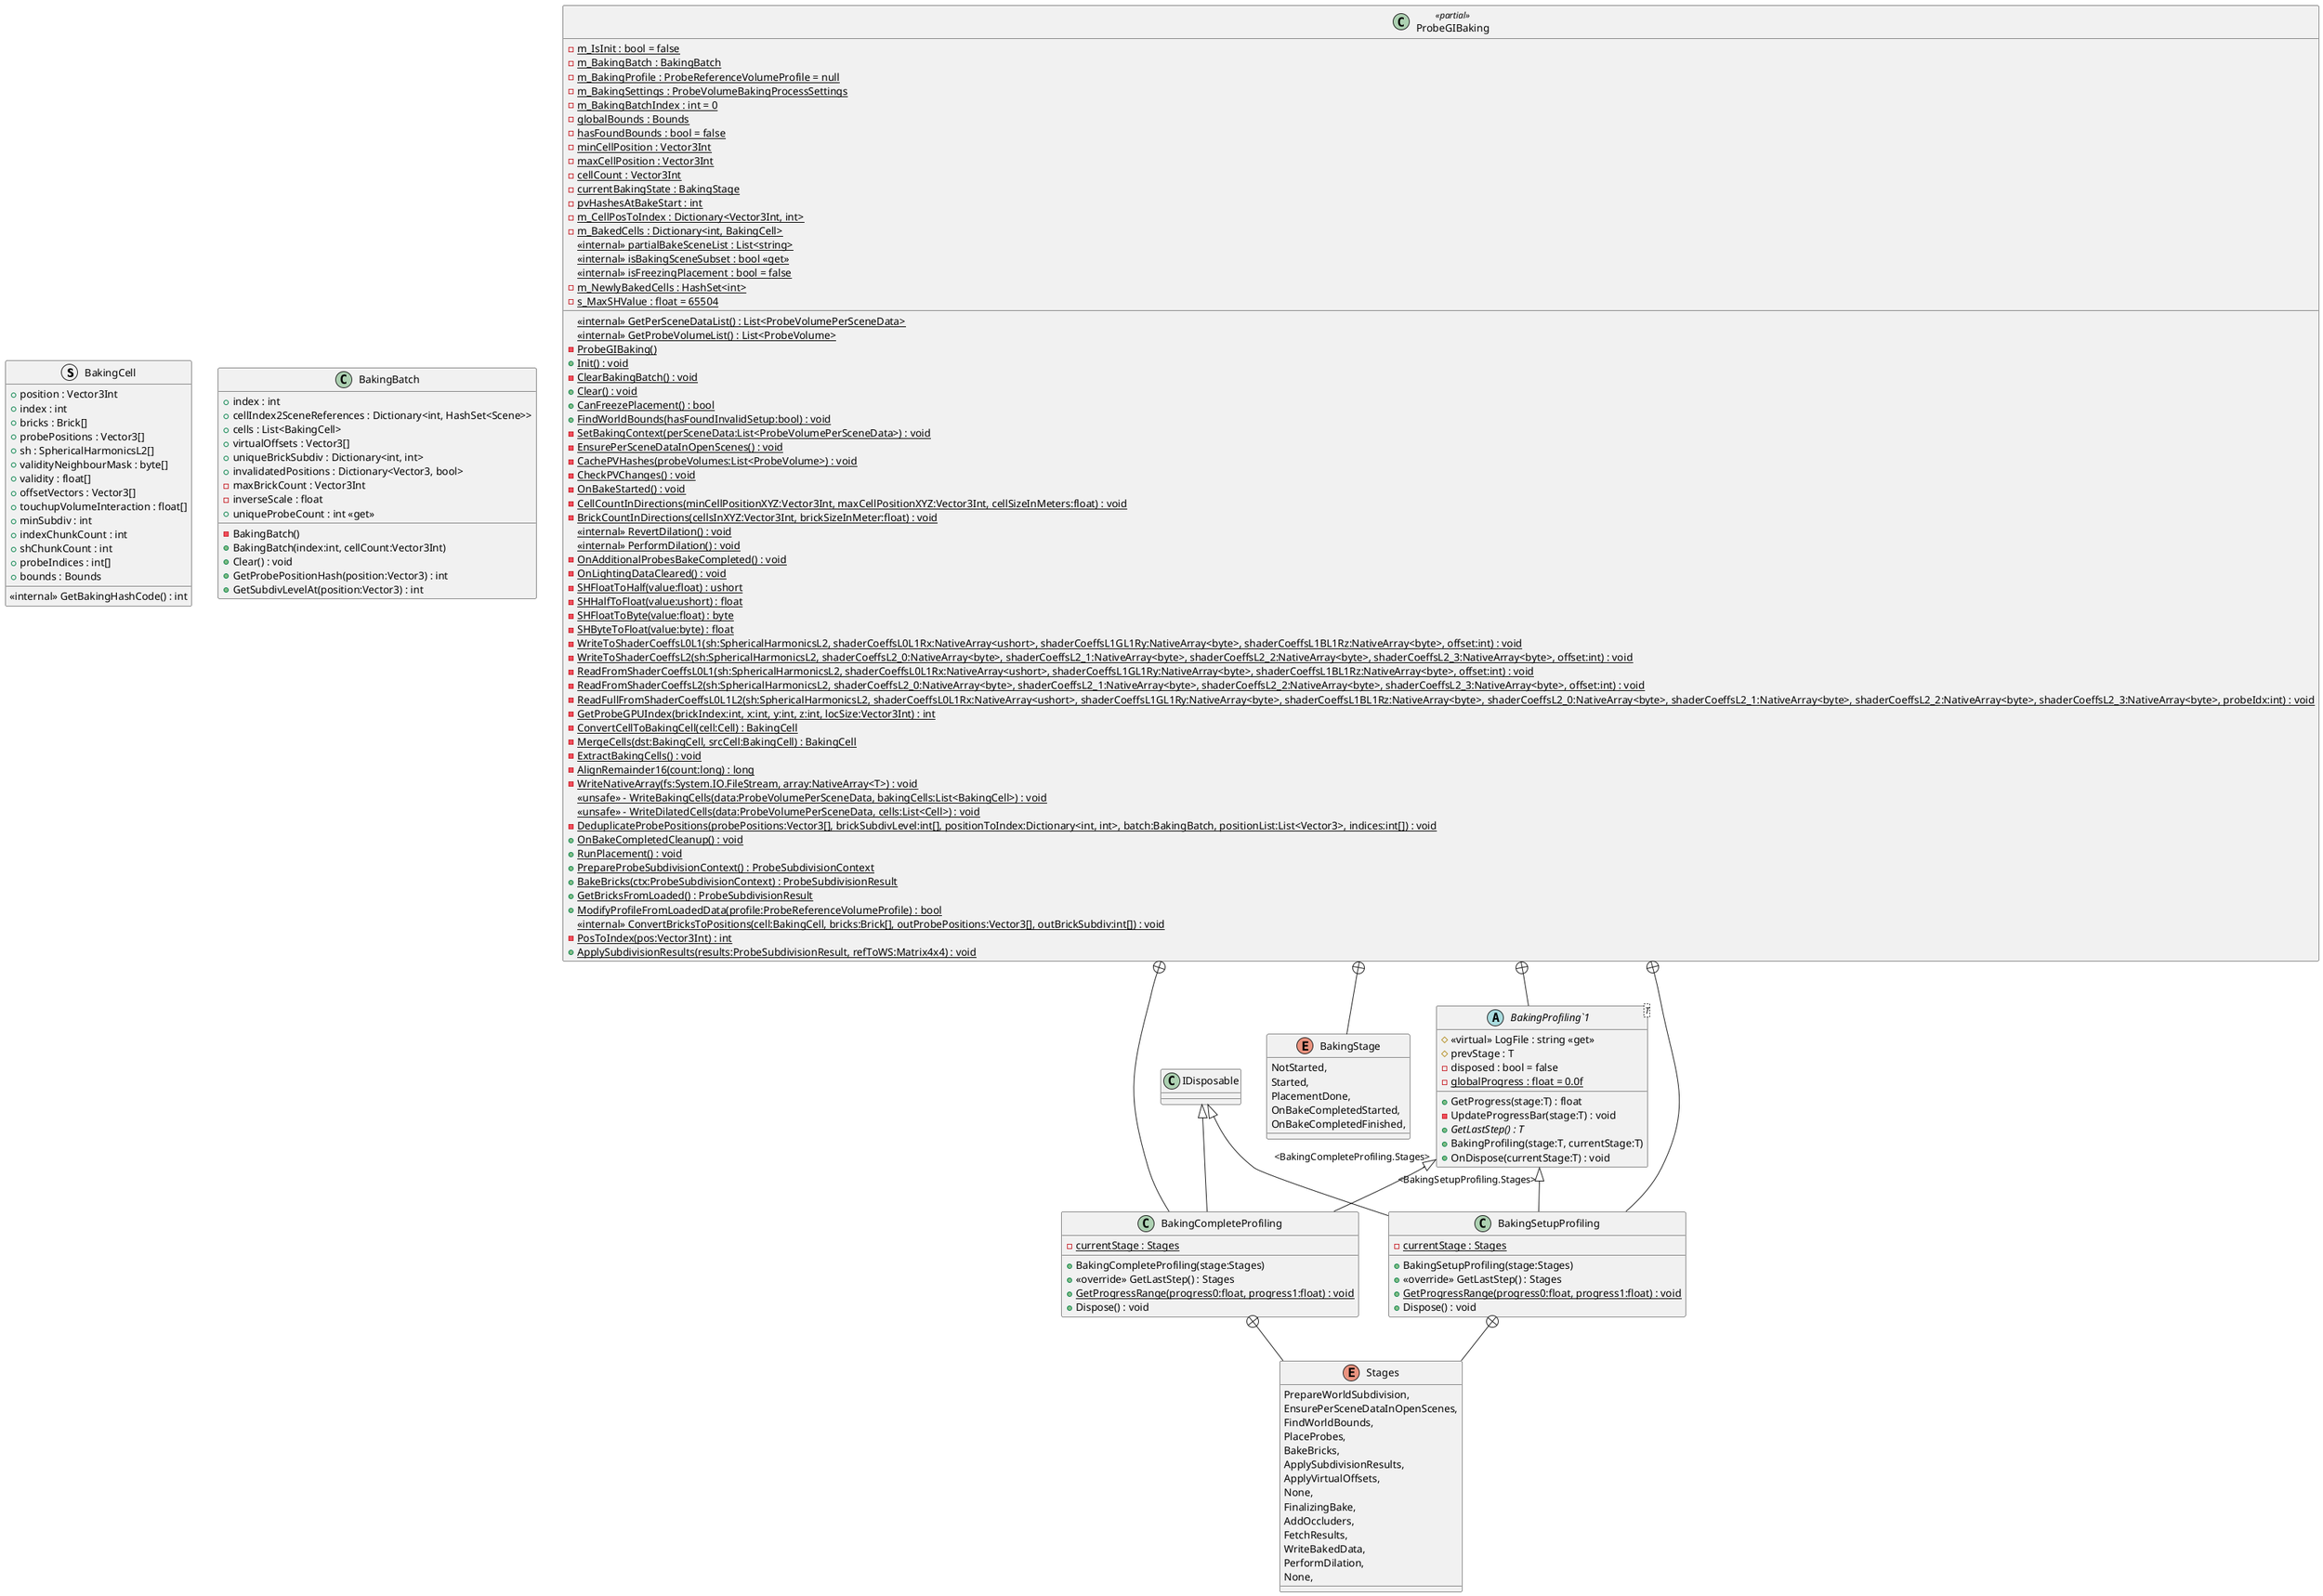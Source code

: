 @startuml
struct BakingCell {
    + position : Vector3Int
    + index : int
    + bricks : Brick[]
    + probePositions : Vector3[]
    + sh : SphericalHarmonicsL2[]
    + validityNeighbourMask : byte[]
    + validity : float[]
    + offsetVectors : Vector3[]
    + touchupVolumeInteraction : float[]
    + minSubdiv : int
    + indexChunkCount : int
    + shChunkCount : int
    + probeIndices : int[]
    + bounds : Bounds
    <<internal>> GetBakingHashCode() : int
}
class BakingBatch {
    + index : int
    + cellIndex2SceneReferences : Dictionary<int, HashSet<Scene>>
    + cells : List<BakingCell>
    + virtualOffsets : Vector3[]
    + uniqueBrickSubdiv : Dictionary<int, int>
    + invalidatedPositions : Dictionary<Vector3, bool>
    - maxBrickCount : Vector3Int
    - inverseScale : float
    - BakingBatch()
    + BakingBatch(index:int, cellCount:Vector3Int)
    + Clear() : void
    + GetProbePositionHash(position:Vector3) : int
    + GetSubdivLevelAt(position:Vector3) : int
    + uniqueProbeCount : int <<get>>
}
class ProbeGIBaking <<partial>> {
    {static} - m_IsInit : bool = false
    {static} - m_BakingBatch : BakingBatch
    {static} - m_BakingProfile : ProbeReferenceVolumeProfile = null
    {static} - m_BakingSettings : ProbeVolumeBakingProcessSettings
    {static} - m_BakingBatchIndex : int = 0
    {static} - globalBounds : Bounds
    {static} - hasFoundBounds : bool = false
    {static} - minCellPosition : Vector3Int
    {static} - maxCellPosition : Vector3Int
    {static} - cellCount : Vector3Int
    {static} - currentBakingState : BakingStage
    {static} - pvHashesAtBakeStart : int
    {static} - m_CellPosToIndex : Dictionary<Vector3Int, int>
    {static} - m_BakedCells : Dictionary<int, BakingCell>
    <<internal>> {static} partialBakeSceneList : List<string>
    <<internal>> {static} isBakingSceneSubset : bool <<get>>
    <<internal>> {static} isFreezingPlacement : bool = false
    {static} - m_NewlyBakedCells : HashSet<int>
    <<internal>> {static} GetPerSceneDataList() : List<ProbeVolumePerSceneData>
    <<internal>> {static} GetProbeVolumeList() : List<ProbeVolume>
    {static} - ProbeGIBaking()
    + {static} Init() : void
    {static} - ClearBakingBatch() : void
    {static} + Clear() : void
    + {static} CanFreezePlacement() : bool
    + {static} FindWorldBounds(hasFoundInvalidSetup:bool) : void
    {static} - SetBakingContext(perSceneData:List<ProbeVolumePerSceneData>) : void
    {static} - EnsurePerSceneDataInOpenScenes() : void
    {static} - CachePVHashes(probeVolumes:List<ProbeVolume>) : void
    {static} - CheckPVChanges() : void
    {static} - OnBakeStarted() : void
    {static} - CellCountInDirections(minCellPositionXYZ:Vector3Int, maxCellPositionXYZ:Vector3Int, cellSizeInMeters:float) : void
    {static} - BrickCountInDirections(cellsInXYZ:Vector3Int, brickSizeInMeter:float) : void
    <<internal>> {static} RevertDilation() : void
    <<internal>> {static} PerformDilation() : void
    {static} - OnAdditionalProbesBakeCompleted() : void
    {static} - OnLightingDataCleared() : void
    {static} - s_MaxSHValue : float = 65504
    {static} - SHFloatToHalf(value:float) : ushort
    {static} - SHHalfToFloat(value:ushort) : float
    {static} - SHFloatToByte(value:float) : byte
    {static} - SHByteToFloat(value:byte) : float
    {static} - WriteToShaderCoeffsL0L1(sh:SphericalHarmonicsL2, shaderCoeffsL0L1Rx:NativeArray<ushort>, shaderCoeffsL1GL1Ry:NativeArray<byte>, shaderCoeffsL1BL1Rz:NativeArray<byte>, offset:int) : void
    {static} - WriteToShaderCoeffsL2(sh:SphericalHarmonicsL2, shaderCoeffsL2_0:NativeArray<byte>, shaderCoeffsL2_1:NativeArray<byte>, shaderCoeffsL2_2:NativeArray<byte>, shaderCoeffsL2_3:NativeArray<byte>, offset:int) : void
    {static} - ReadFromShaderCoeffsL0L1(sh:SphericalHarmonicsL2, shaderCoeffsL0L1Rx:NativeArray<ushort>, shaderCoeffsL1GL1Ry:NativeArray<byte>, shaderCoeffsL1BL1Rz:NativeArray<byte>, offset:int) : void
    {static} - ReadFromShaderCoeffsL2(sh:SphericalHarmonicsL2, shaderCoeffsL2_0:NativeArray<byte>, shaderCoeffsL2_1:NativeArray<byte>, shaderCoeffsL2_2:NativeArray<byte>, shaderCoeffsL2_3:NativeArray<byte>, offset:int) : void
    {static} - ReadFullFromShaderCoeffsL0L1L2(sh:SphericalHarmonicsL2, shaderCoeffsL0L1Rx:NativeArray<ushort>, shaderCoeffsL1GL1Ry:NativeArray<byte>, shaderCoeffsL1BL1Rz:NativeArray<byte>, shaderCoeffsL2_0:NativeArray<byte>, shaderCoeffsL2_1:NativeArray<byte>, shaderCoeffsL2_2:NativeArray<byte>, shaderCoeffsL2_3:NativeArray<byte>, probeIdx:int) : void
    {static} - GetProbeGPUIndex(brickIndex:int, x:int, y:int, z:int, locSize:Vector3Int) : int
    {static} - ConvertCellToBakingCell(cell:Cell) : BakingCell
    {static} - MergeCells(dst:BakingCell, srcCell:BakingCell) : BakingCell
    {static} - ExtractBakingCells() : void
    {static} - AlignRemainder16(count:long) : long
    {static} - WriteNativeArray(fs:System.IO.FileStream, array:NativeArray<T>) : void
    <<unsafe>> {static} - WriteBakingCells(data:ProbeVolumePerSceneData, bakingCells:List<BakingCell>) : void
    <<unsafe>> {static} - WriteDilatedCells(data:ProbeVolumePerSceneData, cells:List<Cell>) : void
    - {static} DeduplicateProbePositions(probePositions:Vector3[], brickSubdivLevel:int[], positionToIndex:Dictionary<int, int>, batch:BakingBatch, positionList:List<Vector3>, indices:int[]) : void
    + {static} OnBakeCompletedCleanup() : void
    + {static} RunPlacement() : void
    + {static} PrepareProbeSubdivisionContext() : ProbeSubdivisionContext
    + {static} BakeBricks(ctx:ProbeSubdivisionContext) : ProbeSubdivisionResult
    + {static} GetBricksFromLoaded() : ProbeSubdivisionResult
    + {static} ModifyProfileFromLoadedData(profile:ProbeReferenceVolumeProfile) : bool
    <<internal>> {static} ConvertBricksToPositions(cell:BakingCell, bricks:Brick[], outProbePositions:Vector3[], outBrickSubdiv:int[]) : void
    {static} - PosToIndex(pos:Vector3Int) : int
    + {static} ApplySubdivisionResults(results:ProbeSubdivisionResult, refToWS:Matrix4x4) : void
}
enum BakingStage {
    NotStarted,
    Started,
    PlacementDone,
    OnBakeCompletedStarted,
    OnBakeCompletedFinished,
}
abstract class "BakingProfiling`1"<T> {
    # <<virtual>> LogFile : string <<get>>
    # prevStage : T
    - disposed : bool = false
    {static} - globalProgress : float = 0.0f
    + GetProgress(stage:T) : float
    - UpdateProgressBar(stage:T) : void
    + {abstract} GetLastStep() : T
    + BakingProfiling(stage:T, currentStage:T)
    + OnDispose(currentStage:T) : void
}
class BakingSetupProfiling {
    {static} - currentStage : Stages
    + BakingSetupProfiling(stage:Stages)
    + <<override>> GetLastStep() : Stages
    + {static} GetProgressRange(progress0:float, progress1:float) : void
    + Dispose() : void
}
class BakingCompleteProfiling {
    {static} - currentStage : Stages
    + BakingCompleteProfiling(stage:Stages)
    + <<override>> GetLastStep() : Stages
    + {static} GetProgressRange(progress0:float, progress1:float) : void
    + Dispose() : void
}
enum Stages {
    PrepareWorldSubdivision,
    EnsurePerSceneDataInOpenScenes,
    FindWorldBounds,
    PlaceProbes,
    BakeBricks,
    ApplySubdivisionResults,
    ApplyVirtualOffsets,
    None,
}
enum Stages {
    FinalizingBake,
    AddOccluders,
    FetchResults,
    WriteBakedData,
    PerformDilation,
    None,
}
ProbeGIBaking +-- BakingStage
ProbeGIBaking +-- "BakingProfiling`1"
ProbeGIBaking +-- BakingSetupProfiling
"BakingProfiling`1" "<BakingSetupProfiling.Stages>" <|-- BakingSetupProfiling
IDisposable <|-- BakingSetupProfiling
ProbeGIBaking +-- BakingCompleteProfiling
"BakingProfiling`1" "<BakingCompleteProfiling.Stages>" <|-- BakingCompleteProfiling
IDisposable <|-- BakingCompleteProfiling
BakingSetupProfiling +-- Stages
BakingCompleteProfiling +-- Stages
@enduml
